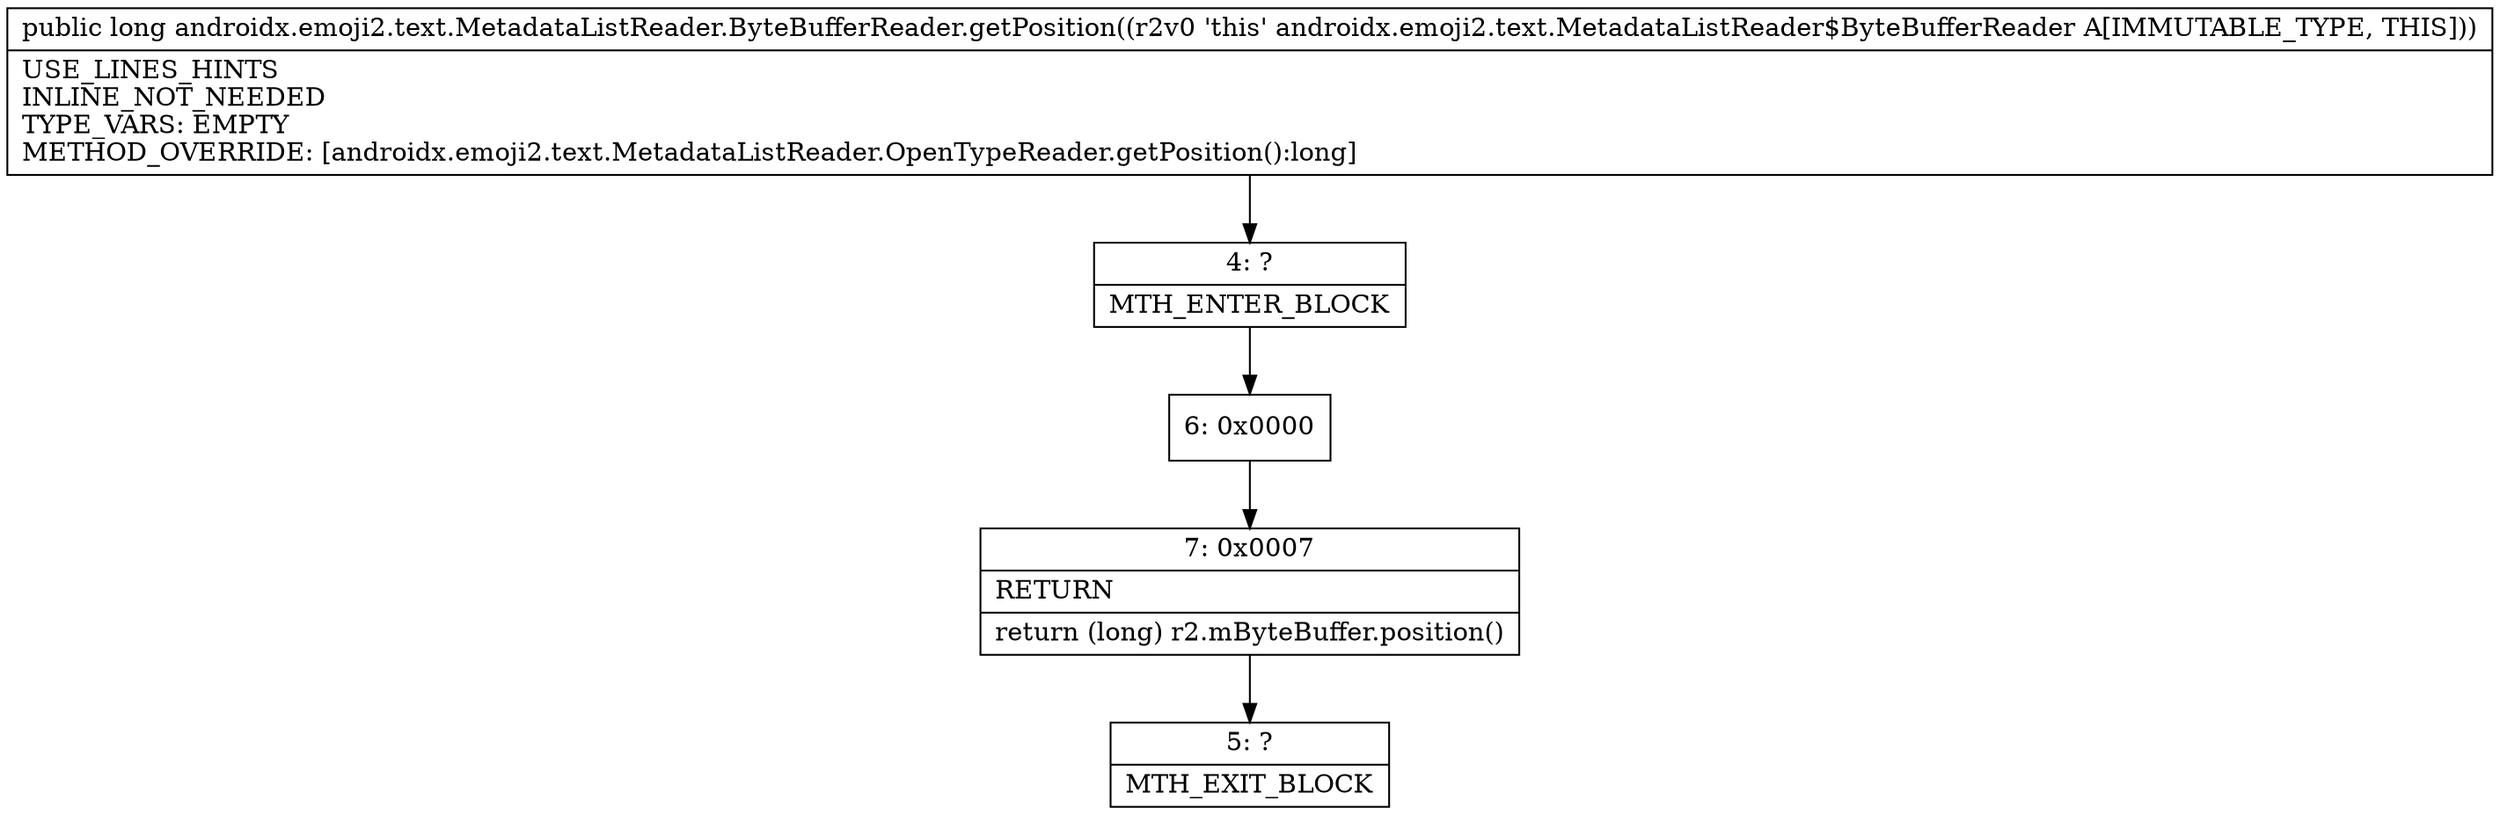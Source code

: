 digraph "CFG forandroidx.emoji2.text.MetadataListReader.ByteBufferReader.getPosition()J" {
Node_4 [shape=record,label="{4\:\ ?|MTH_ENTER_BLOCK\l}"];
Node_6 [shape=record,label="{6\:\ 0x0000}"];
Node_7 [shape=record,label="{7\:\ 0x0007|RETURN\l|return (long) r2.mByteBuffer.position()\l}"];
Node_5 [shape=record,label="{5\:\ ?|MTH_EXIT_BLOCK\l}"];
MethodNode[shape=record,label="{public long androidx.emoji2.text.MetadataListReader.ByteBufferReader.getPosition((r2v0 'this' androidx.emoji2.text.MetadataListReader$ByteBufferReader A[IMMUTABLE_TYPE, THIS]))  | USE_LINES_HINTS\lINLINE_NOT_NEEDED\lTYPE_VARS: EMPTY\lMETHOD_OVERRIDE: [androidx.emoji2.text.MetadataListReader.OpenTypeReader.getPosition():long]\l}"];
MethodNode -> Node_4;Node_4 -> Node_6;
Node_6 -> Node_7;
Node_7 -> Node_5;
}

